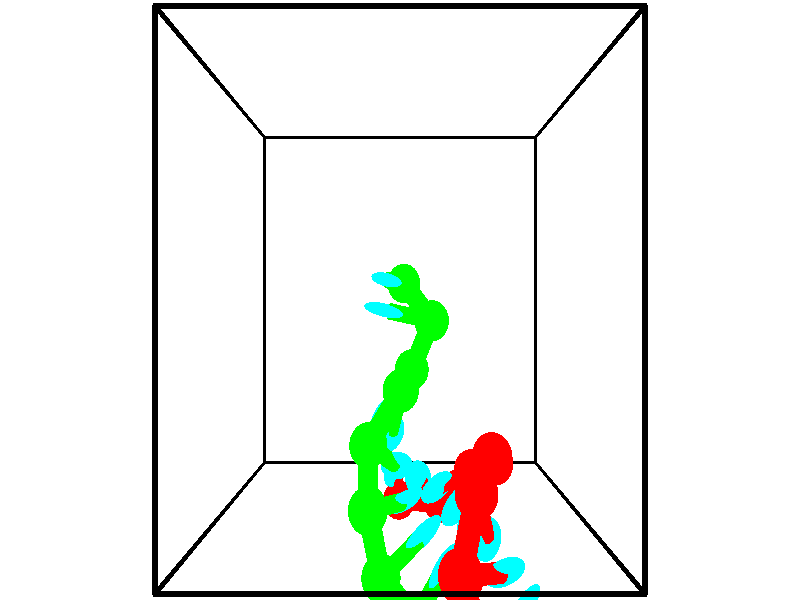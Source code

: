 // switches for output
#declare DRAW_BASES = 1; // possible values are 0, 1; only relevant for DNA ribbons
#declare DRAW_BASES_TYPE = 3; // possible values are 1, 2, 3; only relevant for DNA ribbons
#declare DRAW_FOG = 0; // set to 1 to enable fog

#include "colors.inc"

#include "transforms.inc"
background { rgb <1, 1, 1>}

#default {
   normal{
       ripples 0.25
       frequency 0.20
       turbulence 0.2
       lambda 5
   }
	finish {
		phong 0.1
		phong_size 40.
	}
}

// original window dimensions: 1024x640


// camera settings

camera {
	sky <-0, 1, 0>
	up <-0, 1, 0>
	right 1.6 * <1, 0, 0>
	location <2.5, 2.5, 11.1562>
	look_at <2.5, 2.5, 2.5>
	direction <0, 0, -8.6562>
	angle 67.0682
}


# declare cpy_camera_pos = <2.5, 2.5, 11.1562>;
# if (DRAW_FOG = 1)
fog {
	fog_type 2
	up vnormalize(cpy_camera_pos)
	color rgbt<1,1,1,0.3>
	distance 1e-5
	fog_alt 3e-3
	fog_offset 4
}
# end


// LIGHTS

# declare lum = 6;
global_settings {
	ambient_light rgb lum * <0.05, 0.05, 0.05>
	max_trace_level 15
}# declare cpy_direct_light_amount = 0.25;
light_source
{	1000 * <-1, -1, 1>,
	rgb lum * cpy_direct_light_amount
	parallel
}

light_source
{	1000 * <1, 1, -1>,
	rgb lum * cpy_direct_light_amount
	parallel
}

// strand 0

// nucleotide -1

// particle -1
sphere {
	<3.383200, -0.672954, 4.809549> 0.250000
	pigment { color rgbt <1,0,0,0> }
	no_shadow
}
cylinder {
	<3.665672, -0.501816, 4.583893>,  <3.835156, -0.399133, 4.448499>, 0.100000
	pigment { color rgbt <1,0,0,0> }
	no_shadow
}
cylinder {
	<3.665672, -0.501816, 4.583893>,  <3.383200, -0.672954, 4.809549>, 0.100000
	pigment { color rgbt <1,0,0,0> }
	no_shadow
}

// particle -1
sphere {
	<3.665672, -0.501816, 4.583893> 0.100000
	pigment { color rgbt <1,0,0,0> }
	no_shadow
}
sphere {
	0, 1
	scale<0.080000,0.200000,0.300000>
	matrix <-0.708011, 0.420646, -0.567254,
		-0.005394, 0.800003, 0.599972,
		0.706181, 0.427846, -0.564142,
		3.877527, -0.373462, 4.414650>
	pigment { color rgbt <0,1,1,0> }
	no_shadow
}
cylinder {
	<3.166035, -0.024183, 4.540788>,  <3.383200, -0.672954, 4.809549>, 0.130000
	pigment { color rgbt <1,0,0,0> }
	no_shadow
}

// nucleotide -1

// particle -1
sphere {
	<3.166035, -0.024183, 4.540788> 0.250000
	pigment { color rgbt <1,0,0,0> }
	no_shadow
}
cylinder {
	<3.484848, -0.091299, 4.308723>,  <3.676136, -0.131569, 4.169485>, 0.100000
	pigment { color rgbt <1,0,0,0> }
	no_shadow
}
cylinder {
	<3.484848, -0.091299, 4.308723>,  <3.166035, -0.024183, 4.540788>, 0.100000
	pigment { color rgbt <1,0,0,0> }
	no_shadow
}

// particle -1
sphere {
	<3.484848, -0.091299, 4.308723> 0.100000
	pigment { color rgbt <1,0,0,0> }
	no_shadow
}
sphere {
	0, 1
	scale<0.080000,0.200000,0.300000>
	matrix <-0.408570, 0.557635, -0.722574,
		0.444759, 0.812951, 0.375899,
		0.797032, -0.167790, -0.580160,
		3.723958, -0.141636, 4.134676>
	pigment { color rgbt <0,1,1,0> }
	no_shadow
}
cylinder {
	<3.378606, 0.644579, 4.219839>,  <3.166035, -0.024183, 4.540788>, 0.130000
	pigment { color rgbt <1,0,0,0> }
	no_shadow
}

// nucleotide -1

// particle -1
sphere {
	<3.378606, 0.644579, 4.219839> 0.250000
	pigment { color rgbt <1,0,0,0> }
	no_shadow
}
cylinder {
	<3.480042, 0.322077, 4.006056>,  <3.540903, 0.128576, 3.877786>, 0.100000
	pigment { color rgbt <1,0,0,0> }
	no_shadow
}
cylinder {
	<3.480042, 0.322077, 4.006056>,  <3.378606, 0.644579, 4.219839>, 0.100000
	pigment { color rgbt <1,0,0,0> }
	no_shadow
}

// particle -1
sphere {
	<3.480042, 0.322077, 4.006056> 0.100000
	pigment { color rgbt <1,0,0,0> }
	no_shadow
}
sphere {
	0, 1
	scale<0.080000,0.200000,0.300000>
	matrix <-0.501040, 0.363142, -0.785549,
		0.827437, 0.466992, -0.311877,
		0.253590, -0.806255, -0.534458,
		3.556118, 0.080200, 3.845718>
	pigment { color rgbt <0,1,1,0> }
	no_shadow
}
cylinder {
	<3.656756, 0.863188, 3.577893>,  <3.378606, 0.644579, 4.219839>, 0.130000
	pigment { color rgbt <1,0,0,0> }
	no_shadow
}

// nucleotide -1

// particle -1
sphere {
	<3.656756, 0.863188, 3.577893> 0.250000
	pigment { color rgbt <1,0,0,0> }
	no_shadow
}
cylinder {
	<3.515549, 0.491430, 3.534805>,  <3.430824, 0.268376, 3.508953>, 0.100000
	pigment { color rgbt <1,0,0,0> }
	no_shadow
}
cylinder {
	<3.515549, 0.491430, 3.534805>,  <3.656756, 0.863188, 3.577893>, 0.100000
	pigment { color rgbt <1,0,0,0> }
	no_shadow
}

// particle -1
sphere {
	<3.515549, 0.491430, 3.534805> 0.100000
	pigment { color rgbt <1,0,0,0> }
	no_shadow
}
sphere {
	0, 1
	scale<0.080000,0.200000,0.300000>
	matrix <-0.524701, 0.291982, -0.799647,
		0.774640, -0.225770, -0.590729,
		-0.353018, -0.929395, -0.107719,
		3.409643, 0.212612, 3.502490>
	pigment { color rgbt <0,1,1,0> }
	no_shadow
}
cylinder {
	<3.806267, 0.629327, 2.842623>,  <3.656756, 0.863188, 3.577893>, 0.130000
	pigment { color rgbt <1,0,0,0> }
	no_shadow
}

// nucleotide -1

// particle -1
sphere {
	<3.806267, 0.629327, 2.842623> 0.250000
	pigment { color rgbt <1,0,0,0> }
	no_shadow
}
cylinder {
	<3.509377, 0.390480, 2.964312>,  <3.331242, 0.247172, 3.037325>, 0.100000
	pigment { color rgbt <1,0,0,0> }
	no_shadow
}
cylinder {
	<3.509377, 0.390480, 2.964312>,  <3.806267, 0.629327, 2.842623>, 0.100000
	pigment { color rgbt <1,0,0,0> }
	no_shadow
}

// particle -1
sphere {
	<3.509377, 0.390480, 2.964312> 0.100000
	pigment { color rgbt <1,0,0,0> }
	no_shadow
}
sphere {
	0, 1
	scale<0.080000,0.200000,0.300000>
	matrix <-0.528951, 0.243264, -0.813040,
		0.411476, -0.764377, -0.496403,
		-0.742226, -0.597119, 0.304220,
		3.286709, 0.211344, 3.055578>
	pigment { color rgbt <0,1,1,0> }
	no_shadow
}
cylinder {
	<3.558066, 0.392856, 2.167320>,  <3.806267, 0.629327, 2.842623>, 0.130000
	pigment { color rgbt <1,0,0,0> }
	no_shadow
}

// nucleotide -1

// particle -1
sphere {
	<3.558066, 0.392856, 2.167320> 0.250000
	pigment { color rgbt <1,0,0,0> }
	no_shadow
}
cylinder {
	<3.254715, 0.334547, 2.421442>,  <3.072704, 0.299561, 2.573915>, 0.100000
	pigment { color rgbt <1,0,0,0> }
	no_shadow
}
cylinder {
	<3.254715, 0.334547, 2.421442>,  <3.558066, 0.392856, 2.167320>, 0.100000
	pigment { color rgbt <1,0,0,0> }
	no_shadow
}

// particle -1
sphere {
	<3.254715, 0.334547, 2.421442> 0.100000
	pigment { color rgbt <1,0,0,0> }
	no_shadow
}
sphere {
	0, 1
	scale<0.080000,0.200000,0.300000>
	matrix <-0.632877, 0.397919, -0.664174,
		-0.155981, -0.905765, -0.394030,
		-0.758378, -0.145773, 0.635306,
		3.027202, 0.290815, 2.612034>
	pigment { color rgbt <0,1,1,0> }
	no_shadow
}
cylinder {
	<3.120557, -0.100939, 1.845876>,  <3.558066, 0.392856, 2.167320>, 0.130000
	pigment { color rgbt <1,0,0,0> }
	no_shadow
}

// nucleotide -1

// particle -1
sphere {
	<3.120557, -0.100939, 1.845876> 0.250000
	pigment { color rgbt <1,0,0,0> }
	no_shadow
}
cylinder {
	<2.920189, 0.138674, 2.095753>,  <2.799968, 0.282442, 2.245679>, 0.100000
	pigment { color rgbt <1,0,0,0> }
	no_shadow
}
cylinder {
	<2.920189, 0.138674, 2.095753>,  <3.120557, -0.100939, 1.845876>, 0.100000
	pigment { color rgbt <1,0,0,0> }
	no_shadow
}

// particle -1
sphere {
	<2.920189, 0.138674, 2.095753> 0.100000
	pigment { color rgbt <1,0,0,0> }
	no_shadow
}
sphere {
	0, 1
	scale<0.080000,0.200000,0.300000>
	matrix <-0.636559, 0.234037, -0.734860,
		-0.586406, -0.765759, 0.264086,
		-0.500920, 0.599033, 0.624692,
		2.769913, 0.318384, 2.283160>
	pigment { color rgbt <0,1,1,0> }
	no_shadow
}
cylinder {
	<2.482091, -0.147089, 1.569251>,  <3.120557, -0.100939, 1.845876>, 0.130000
	pigment { color rgbt <1,0,0,0> }
	no_shadow
}

// nucleotide -1

// particle -1
sphere {
	<2.482091, -0.147089, 1.569251> 0.250000
	pigment { color rgbt <1,0,0,0> }
	no_shadow
}
cylinder {
	<2.448219, 0.139353, 1.846386>,  <2.427896, 0.311218, 2.012667>, 0.100000
	pigment { color rgbt <1,0,0,0> }
	no_shadow
}
cylinder {
	<2.448219, 0.139353, 1.846386>,  <2.482091, -0.147089, 1.569251>, 0.100000
	pigment { color rgbt <1,0,0,0> }
	no_shadow
}

// particle -1
sphere {
	<2.448219, 0.139353, 1.846386> 0.100000
	pigment { color rgbt <1,0,0,0> }
	no_shadow
}
sphere {
	0, 1
	scale<0.080000,0.200000,0.300000>
	matrix <-0.601448, 0.517639, -0.608531,
		-0.794412, -0.468237, 0.386865,
		-0.084680, 0.716103, 0.692838,
		2.422815, 0.354184, 2.054238>
	pigment { color rgbt <0,1,1,0> }
	no_shadow
}
// strand 1

// nucleotide -1

// particle -1
sphere {
	<2.559682, 2.710512, 1.930312> 0.250000
	pigment { color rgbt <0,1,0,0> }
	no_shadow
}
cylinder {
	<2.417282, 2.726593, 2.303761>,  <2.331842, 2.736241, 2.527830>, 0.100000
	pigment { color rgbt <0,1,0,0> }
	no_shadow
}
cylinder {
	<2.417282, 2.726593, 2.303761>,  <2.559682, 2.710512, 1.930312>, 0.100000
	pigment { color rgbt <0,1,0,0> }
	no_shadow
}

// particle -1
sphere {
	<2.417282, 2.726593, 2.303761> 0.100000
	pigment { color rgbt <0,1,0,0> }
	no_shadow
}
sphere {
	0, 1
	scale<0.080000,0.200000,0.300000>
	matrix <-0.196809, -0.979891, -0.032851,
		0.913526, -0.195441, 0.356752,
		-0.355999, 0.040202, 0.933621,
		2.310482, 2.738653, 2.583847>
	pigment { color rgbt <0,1,1,0> }
	no_shadow
}
cylinder {
	<2.960165, 2.247899, 2.379070>,  <2.559682, 2.710512, 1.930312>, 0.130000
	pigment { color rgbt <0,1,0,0> }
	no_shadow
}

// nucleotide -1

// particle -1
sphere {
	<2.960165, 2.247899, 2.379070> 0.250000
	pigment { color rgbt <0,1,0,0> }
	no_shadow
}
cylinder {
	<2.571091, 2.322182, 2.434776>,  <2.337646, 2.366751, 2.468200>, 0.100000
	pigment { color rgbt <0,1,0,0> }
	no_shadow
}
cylinder {
	<2.571091, 2.322182, 2.434776>,  <2.960165, 2.247899, 2.379070>, 0.100000
	pigment { color rgbt <0,1,0,0> }
	no_shadow
}

// particle -1
sphere {
	<2.571091, 2.322182, 2.434776> 0.100000
	pigment { color rgbt <0,1,0,0> }
	no_shadow
}
sphere {
	0, 1
	scale<0.080000,0.200000,0.300000>
	matrix <-0.194646, -0.979415, -0.053460,
		0.126471, -0.079108, 0.988811,
		-0.972686, 0.185707, 0.139266,
		2.279285, 2.377894, 2.476556>
	pigment { color rgbt <0,1,1,0> }
	no_shadow
}
cylinder {
	<2.674548, 1.639668, 2.198258>,  <2.960165, 2.247899, 2.379070>, 0.130000
	pigment { color rgbt <0,1,0,0> }
	no_shadow
}

// nucleotide -1

// particle -1
sphere {
	<2.674548, 1.639668, 2.198258> 0.250000
	pigment { color rgbt <0,1,0,0> }
	no_shadow
}
cylinder {
	<2.446213, 1.317070, 2.136665>,  <2.309211, 1.123511, 2.099710>, 0.100000
	pigment { color rgbt <0,1,0,0> }
	no_shadow
}
cylinder {
	<2.446213, 1.317070, 2.136665>,  <2.674548, 1.639668, 2.198258>, 0.100000
	pigment { color rgbt <0,1,0,0> }
	no_shadow
}

// particle -1
sphere {
	<2.446213, 1.317070, 2.136665> 0.100000
	pigment { color rgbt <0,1,0,0> }
	no_shadow
}
sphere {
	0, 1
	scale<0.080000,0.200000,0.300000>
	matrix <0.517301, -0.498906, 0.695337,
		-0.637607, 0.317270, 0.701995,
		-0.570839, -0.806494, -0.153982,
		2.274961, 1.075122, 2.090471>
	pigment { color rgbt <0,1,1,0> }
	no_shadow
}
cylinder {
	<2.509548, 1.453522, 2.812679>,  <2.674548, 1.639668, 2.198258>, 0.130000
	pigment { color rgbt <0,1,0,0> }
	no_shadow
}

// nucleotide -1

// particle -1
sphere {
	<2.509548, 1.453522, 2.812679> 0.250000
	pigment { color rgbt <0,1,0,0> }
	no_shadow
}
cylinder {
	<2.429504, 1.126255, 2.597065>,  <2.381478, 0.929895, 2.467696>, 0.100000
	pigment { color rgbt <0,1,0,0> }
	no_shadow
}
cylinder {
	<2.429504, 1.126255, 2.597065>,  <2.509548, 1.453522, 2.812679>, 0.100000
	pigment { color rgbt <0,1,0,0> }
	no_shadow
}

// particle -1
sphere {
	<2.429504, 1.126255, 2.597065> 0.100000
	pigment { color rgbt <0,1,0,0> }
	no_shadow
}
sphere {
	0, 1
	scale<0.080000,0.200000,0.300000>
	matrix <0.336744, -0.574080, 0.746348,
		-0.920087, -0.032165, 0.390392,
		-0.200110, -0.818167, -0.539035,
		2.369472, 0.880805, 2.435354>
	pigment { color rgbt <0,1,1,0> }
	no_shadow
}
cylinder {
	<2.084264, 0.909877, 3.230263>,  <2.509548, 1.453522, 2.812679>, 0.130000
	pigment { color rgbt <0,1,0,0> }
	no_shadow
}

// nucleotide -1

// particle -1
sphere {
	<2.084264, 0.909877, 3.230263> 0.250000
	pigment { color rgbt <0,1,0,0> }
	no_shadow
}
cylinder {
	<2.297760, 0.718727, 2.951191>,  <2.425858, 0.604037, 2.783748>, 0.100000
	pigment { color rgbt <0,1,0,0> }
	no_shadow
}
cylinder {
	<2.297760, 0.718727, 2.951191>,  <2.084264, 0.909877, 3.230263>, 0.100000
	pigment { color rgbt <0,1,0,0> }
	no_shadow
}

// particle -1
sphere {
	<2.297760, 0.718727, 2.951191> 0.100000
	pigment { color rgbt <0,1,0,0> }
	no_shadow
}
sphere {
	0, 1
	scale<0.080000,0.200000,0.300000>
	matrix <0.323075, -0.647209, 0.690466,
		-0.781502, -0.593931, -0.191051,
		0.533739, -0.477877, -0.697679,
		2.457882, 0.575364, 2.741887>
	pigment { color rgbt <0,1,1,0> }
	no_shadow
}
cylinder {
	<2.097732, 0.299942, 3.589086>,  <2.084264, 0.909877, 3.230263>, 0.130000
	pigment { color rgbt <0,1,0,0> }
	no_shadow
}

// nucleotide -1

// particle -1
sphere {
	<2.097732, 0.299942, 3.589086> 0.250000
	pigment { color rgbt <0,1,0,0> }
	no_shadow
}
cylinder {
	<2.359741, 0.271721, 3.288162>,  <2.516947, 0.254788, 3.107608>, 0.100000
	pigment { color rgbt <0,1,0,0> }
	no_shadow
}
cylinder {
	<2.359741, 0.271721, 3.288162>,  <2.097732, 0.299942, 3.589086>, 0.100000
	pigment { color rgbt <0,1,0,0> }
	no_shadow
}

// particle -1
sphere {
	<2.359741, 0.271721, 3.288162> 0.100000
	pigment { color rgbt <0,1,0,0> }
	no_shadow
}
sphere {
	0, 1
	scale<0.080000,0.200000,0.300000>
	matrix <0.497370, -0.709264, 0.499568,
		-0.568831, -0.701404, -0.429493,
		0.655022, -0.070553, -0.752308,
		2.556248, 0.250555, 3.062470>
	pigment { color rgbt <0,1,1,0> }
	no_shadow
}
cylinder {
	<2.257180, -0.456529, 3.460595>,  <2.097732, 0.299942, 3.589086>, 0.130000
	pigment { color rgbt <0,1,0,0> }
	no_shadow
}

// nucleotide -1

// particle -1
sphere {
	<2.257180, -0.456529, 3.460595> 0.250000
	pigment { color rgbt <0,1,0,0> }
	no_shadow
}
cylinder {
	<2.568069, -0.230541, 3.349792>,  <2.754603, -0.094948, 3.283311>, 0.100000
	pigment { color rgbt <0,1,0,0> }
	no_shadow
}
cylinder {
	<2.568069, -0.230541, 3.349792>,  <2.257180, -0.456529, 3.460595>, 0.100000
	pigment { color rgbt <0,1,0,0> }
	no_shadow
}

// particle -1
sphere {
	<2.568069, -0.230541, 3.349792> 0.100000
	pigment { color rgbt <0,1,0,0> }
	no_shadow
}
sphere {
	0, 1
	scale<0.080000,0.200000,0.300000>
	matrix <0.600551, -0.534675, 0.594525,
		0.187781, -0.628435, -0.754856,
		0.777223, 0.564970, -0.277006,
		2.801237, -0.061050, 3.266691>
	pigment { color rgbt <0,1,1,0> }
	no_shadow
}
cylinder {
	<2.706223, -0.943938, 3.380159>,  <2.257180, -0.456529, 3.460595>, 0.130000
	pigment { color rgbt <0,1,0,0> }
	no_shadow
}

// nucleotide -1

// particle -1
sphere {
	<2.706223, -0.943938, 3.380159> 0.250000
	pigment { color rgbt <0,1,0,0> }
	no_shadow
}
cylinder {
	<2.909729, -0.601589, 3.417343>,  <3.031832, -0.396180, 3.439654>, 0.100000
	pigment { color rgbt <0,1,0,0> }
	no_shadow
}
cylinder {
	<2.909729, -0.601589, 3.417343>,  <2.706223, -0.943938, 3.380159>, 0.100000
	pigment { color rgbt <0,1,0,0> }
	no_shadow
}

// particle -1
sphere {
	<2.909729, -0.601589, 3.417343> 0.100000
	pigment { color rgbt <0,1,0,0> }
	no_shadow
}
sphere {
	0, 1
	scale<0.080000,0.200000,0.300000>
	matrix <0.662982, -0.458390, 0.591890,
		0.549194, -0.239501, -0.800640,
		0.508764, 0.855872, 0.092960,
		3.062358, -0.344828, 3.445231>
	pigment { color rgbt <0,1,1,0> }
	no_shadow
}
// box output
cylinder {
	<0.000000, 0.000000, 0.000000>,  <5.000000, 0.000000, 0.000000>, 0.025000
	pigment { color rgbt <0,0,0,0> }
	no_shadow
}
cylinder {
	<0.000000, 0.000000, 0.000000>,  <0.000000, 5.000000, 0.000000>, 0.025000
	pigment { color rgbt <0,0,0,0> }
	no_shadow
}
cylinder {
	<0.000000, 0.000000, 0.000000>,  <0.000000, 0.000000, 5.000000>, 0.025000
	pigment { color rgbt <0,0,0,0> }
	no_shadow
}
cylinder {
	<5.000000, 5.000000, 5.000000>,  <0.000000, 5.000000, 5.000000>, 0.025000
	pigment { color rgbt <0,0,0,0> }
	no_shadow
}
cylinder {
	<5.000000, 5.000000, 5.000000>,  <5.000000, 0.000000, 5.000000>, 0.025000
	pigment { color rgbt <0,0,0,0> }
	no_shadow
}
cylinder {
	<5.000000, 5.000000, 5.000000>,  <5.000000, 5.000000, 0.000000>, 0.025000
	pigment { color rgbt <0,0,0,0> }
	no_shadow
}
cylinder {
	<0.000000, 0.000000, 5.000000>,  <0.000000, 5.000000, 5.000000>, 0.025000
	pigment { color rgbt <0,0,0,0> }
	no_shadow
}
cylinder {
	<0.000000, 0.000000, 5.000000>,  <5.000000, 0.000000, 5.000000>, 0.025000
	pigment { color rgbt <0,0,0,0> }
	no_shadow
}
cylinder {
	<5.000000, 5.000000, 0.000000>,  <0.000000, 5.000000, 0.000000>, 0.025000
	pigment { color rgbt <0,0,0,0> }
	no_shadow
}
cylinder {
	<5.000000, 5.000000, 0.000000>,  <5.000000, 0.000000, 0.000000>, 0.025000
	pigment { color rgbt <0,0,0,0> }
	no_shadow
}
cylinder {
	<5.000000, 0.000000, 5.000000>,  <5.000000, 0.000000, 0.000000>, 0.025000
	pigment { color rgbt <0,0,0,0> }
	no_shadow
}
cylinder {
	<0.000000, 5.000000, 0.000000>,  <0.000000, 5.000000, 5.000000>, 0.025000
	pigment { color rgbt <0,0,0,0> }
	no_shadow
}
// end of box output

